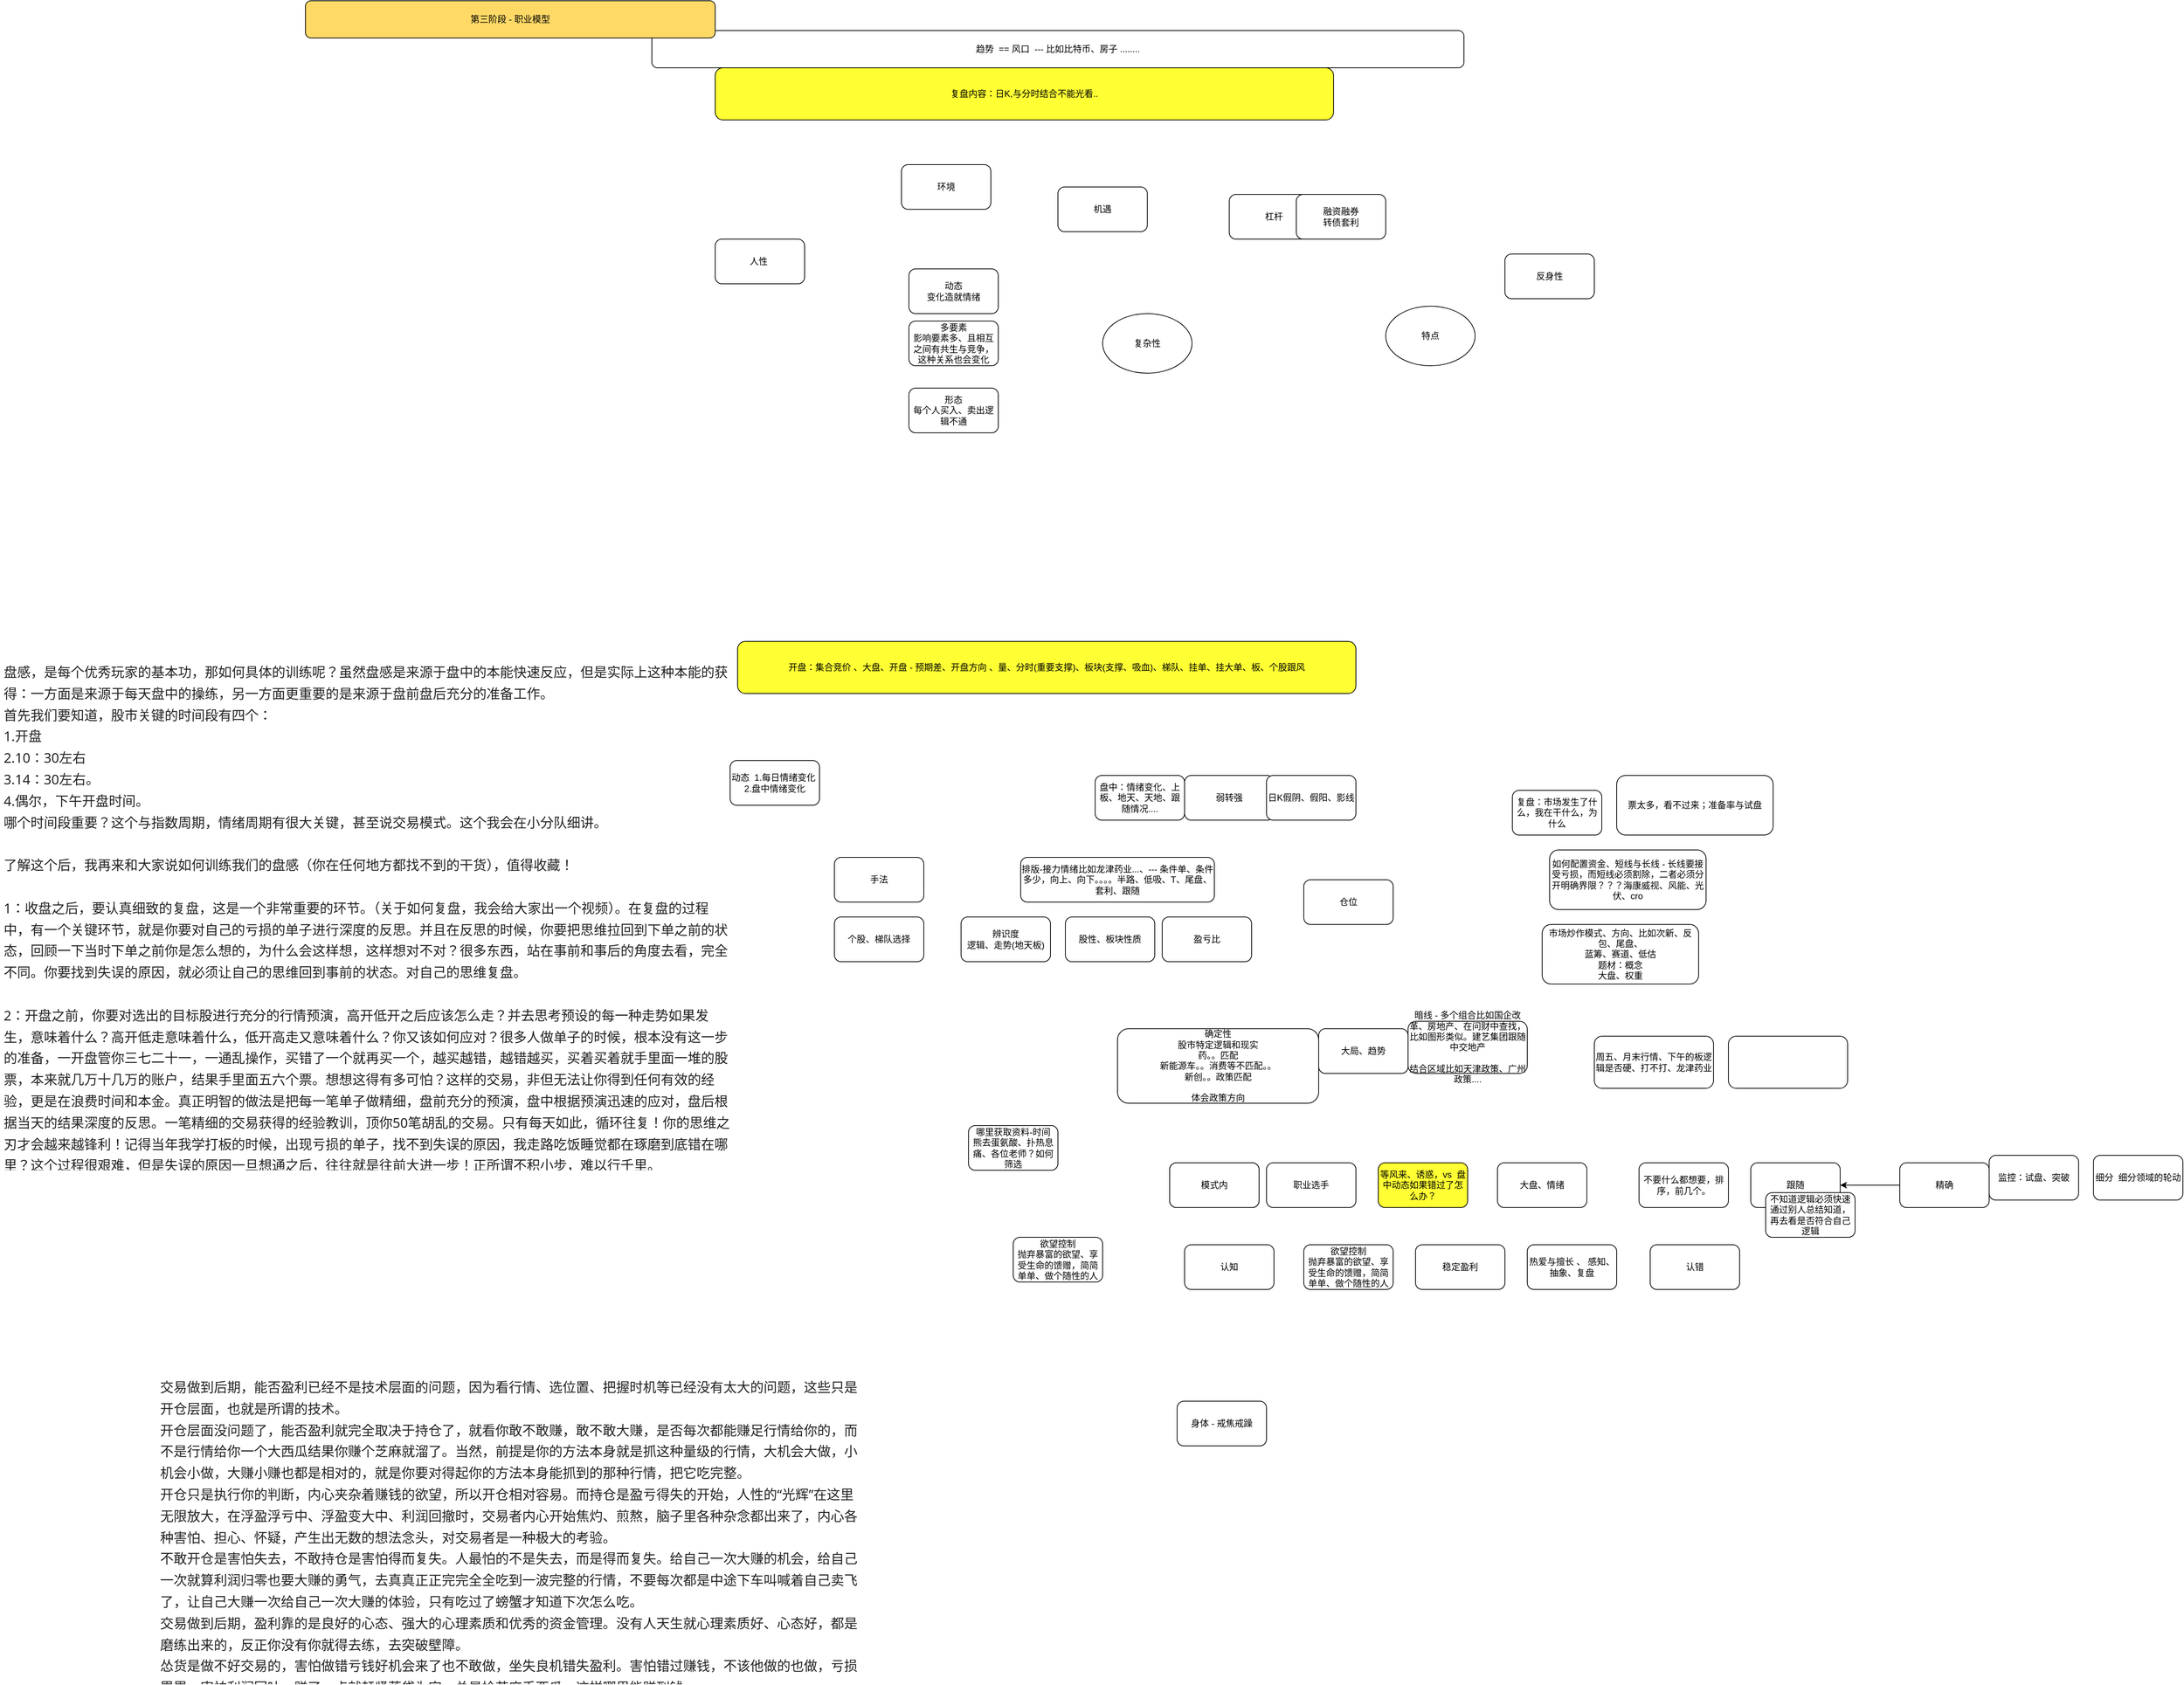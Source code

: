 <mxfile version="20.6.0" type="github">
  <diagram id="RXXUCTKQwMakJlzo57wv" name="第 1 页">
    <mxGraphModel dx="402078" dy="301000" grid="1" gridSize="10" guides="1" tooltips="1" connect="1" arrows="1" fold="1" page="1" pageScale="1" pageWidth="400000" pageHeight="300000" math="0" shadow="0">
      <root>
        <mxCell id="0" />
        <mxCell id="1" parent="0" />
        <mxCell id="KNFEzPkfdMRavhzlrTzj-1" value="复杂性" style="ellipse;whiteSpace=wrap;html=1;" vertex="1" parent="1">
          <mxGeometry x="870" y="-60" width="120" height="80" as="geometry" />
        </mxCell>
        <mxCell id="KNFEzPkfdMRavhzlrTzj-2" value="人性&amp;nbsp;" style="rounded=1;whiteSpace=wrap;html=1;" vertex="1" parent="1">
          <mxGeometry x="350" y="-160" width="120" height="60" as="geometry" />
        </mxCell>
        <mxCell id="KNFEzPkfdMRavhzlrTzj-3" value="多要素&lt;br&gt;影响要素多、且相互之间有共生与竞争，这种关系也会变化" style="rounded=1;whiteSpace=wrap;html=1;" vertex="1" parent="1">
          <mxGeometry x="610" y="-50" width="120" height="60" as="geometry" />
        </mxCell>
        <mxCell id="KNFEzPkfdMRavhzlrTzj-4" value="形态&lt;br&gt;每个人买入、卖出逻辑不通" style="rounded=1;whiteSpace=wrap;html=1;" vertex="1" parent="1">
          <mxGeometry x="610" y="40" width="120" height="60" as="geometry" />
        </mxCell>
        <mxCell id="KNFEzPkfdMRavhzlrTzj-5" value="特点" style="ellipse;whiteSpace=wrap;html=1;" vertex="1" parent="1">
          <mxGeometry x="1250" y="-70" width="120" height="80" as="geometry" />
        </mxCell>
        <mxCell id="KNFEzPkfdMRavhzlrTzj-6" value="反身性" style="rounded=1;whiteSpace=wrap;html=1;" vertex="1" parent="1">
          <mxGeometry x="1410" y="-140" width="120" height="60" as="geometry" />
        </mxCell>
        <mxCell id="KNFEzPkfdMRavhzlrTzj-7" value="动态&lt;br&gt;变化造就情绪" style="rounded=1;whiteSpace=wrap;html=1;" vertex="1" parent="1">
          <mxGeometry x="610" y="-120" width="120" height="60" as="geometry" />
        </mxCell>
        <mxCell id="KNFEzPkfdMRavhzlrTzj-8" value="环境" style="rounded=1;whiteSpace=wrap;html=1;" vertex="1" parent="1">
          <mxGeometry x="600" y="-260" width="120" height="60" as="geometry" />
        </mxCell>
        <mxCell id="KNFEzPkfdMRavhzlrTzj-9" value="大局、趋势" style="rounded=1;whiteSpace=wrap;html=1;" vertex="1" parent="1">
          <mxGeometry x="1160" y="900" width="120" height="60" as="geometry" />
        </mxCell>
        <mxCell id="KNFEzPkfdMRavhzlrTzj-10" value="模式内" style="rounded=1;whiteSpace=wrap;html=1;" vertex="1" parent="1">
          <mxGeometry x="960" y="1080" width="120" height="60" as="geometry" />
        </mxCell>
        <mxCell id="KNFEzPkfdMRavhzlrTzj-11" value="确定性&lt;br&gt;&lt;div&gt;股市特定逻辑和现实&lt;/div&gt;&lt;div&gt;药。。匹配&lt;/div&gt;&lt;div&gt;新能源车。。消费等不匹配。。&lt;/div&gt;&lt;div&gt;新创。。政策匹配&lt;/div&gt;&lt;div&gt;&lt;br&gt;&lt;/div&gt;&lt;div&gt;体会政策方向&lt;/div&gt;" style="rounded=1;whiteSpace=wrap;html=1;" vertex="1" parent="1">
          <mxGeometry x="890" y="900" width="270" height="100" as="geometry" />
        </mxCell>
        <mxCell id="KNFEzPkfdMRavhzlrTzj-12" value="仓位" style="rounded=1;whiteSpace=wrap;html=1;" vertex="1" parent="1">
          <mxGeometry x="1140" y="700" width="120" height="60" as="geometry" />
        </mxCell>
        <mxCell id="KNFEzPkfdMRavhzlrTzj-14" value="辨识度&lt;br&gt;逻辑、走势(地天板)" style="rounded=1;whiteSpace=wrap;html=1;" vertex="1" parent="1">
          <mxGeometry x="680" y="750" width="120" height="60" as="geometry" />
        </mxCell>
        <mxCell id="KNFEzPkfdMRavhzlrTzj-15" value="盈亏比" style="rounded=1;whiteSpace=wrap;html=1;" vertex="1" parent="1">
          <mxGeometry x="950" y="750" width="120" height="60" as="geometry" />
        </mxCell>
        <mxCell id="KNFEzPkfdMRavhzlrTzj-16" value="欲望控制&lt;br&gt;抛弃暴富的欲望、享受生命的馈赠，简简单单、做个随性的人" style="rounded=1;whiteSpace=wrap;html=1;" vertex="1" parent="1">
          <mxGeometry x="1140" y="1190" width="120" height="60" as="geometry" />
        </mxCell>
        <mxCell id="KNFEzPkfdMRavhzlrTzj-17" value="稳定盈利" style="rounded=1;whiteSpace=wrap;html=1;" vertex="1" parent="1">
          <mxGeometry x="1290" y="1190" width="120" height="60" as="geometry" />
        </mxCell>
        <mxCell id="KNFEzPkfdMRavhzlrTzj-19" value="&lt;h1&gt;&lt;span style=&quot;color: rgb(34, 34, 34); font-family: system-ui, -apple-system, &amp;quot;Segoe UI&amp;quot;, Rototo, Helvetica, Arial, sans-serif; font-size: 18px; font-weight: 400; background-color: rgb(255, 255, 255);&quot;&gt;盘感，是每个优秀玩家的基本功，那如何具体的训练呢？虽然盘感是来源于盘中的本能快速反应，但是实际上这种本能的获得：一方面是来源于每天盘中的操练，另一方面更重要的是来源于盘前盘后充分的准备工作。&lt;/span&gt;&lt;br style=&quot;box-sizing: border-box; color: rgb(34, 34, 34); font-family: system-ui, -apple-system, &amp;quot;Segoe UI&amp;quot;, Rototo, Helvetica, Arial, sans-serif; font-size: 18px; font-weight: 400; background-color: rgb(255, 255, 255);&quot;&gt;&lt;span style=&quot;color: rgb(34, 34, 34); font-family: system-ui, -apple-system, &amp;quot;Segoe UI&amp;quot;, Rototo, Helvetica, Arial, sans-serif; font-size: 18px; font-weight: 400; background-color: rgb(255, 255, 255);&quot;&gt;首先我们要知道，股市关键的时间段有四个：&lt;/span&gt;&lt;br style=&quot;box-sizing: border-box; color: rgb(34, 34, 34); font-family: system-ui, -apple-system, &amp;quot;Segoe UI&amp;quot;, Rototo, Helvetica, Arial, sans-serif; font-size: 18px; font-weight: 400; background-color: rgb(255, 255, 255);&quot;&gt;&lt;span style=&quot;color: rgb(34, 34, 34); font-family: system-ui, -apple-system, &amp;quot;Segoe UI&amp;quot;, Rototo, Helvetica, Arial, sans-serif; font-size: 18px; font-weight: 400; background-color: rgb(255, 255, 255);&quot;&gt;1.开盘&lt;/span&gt;&lt;br style=&quot;box-sizing: border-box; color: rgb(34, 34, 34); font-family: system-ui, -apple-system, &amp;quot;Segoe UI&amp;quot;, Rototo, Helvetica, Arial, sans-serif; font-size: 18px; font-weight: 400; background-color: rgb(255, 255, 255);&quot;&gt;&lt;span style=&quot;color: rgb(34, 34, 34); font-family: system-ui, -apple-system, &amp;quot;Segoe UI&amp;quot;, Rototo, Helvetica, Arial, sans-serif; font-size: 18px; font-weight: 400; background-color: rgb(255, 255, 255);&quot;&gt;2.10：30左右&lt;/span&gt;&lt;br style=&quot;box-sizing: border-box; color: rgb(34, 34, 34); font-family: system-ui, -apple-system, &amp;quot;Segoe UI&amp;quot;, Rototo, Helvetica, Arial, sans-serif; font-size: 18px; font-weight: 400; background-color: rgb(255, 255, 255);&quot;&gt;&lt;span style=&quot;color: rgb(34, 34, 34); font-family: system-ui, -apple-system, &amp;quot;Segoe UI&amp;quot;, Rototo, Helvetica, Arial, sans-serif; font-size: 18px; font-weight: 400; background-color: rgb(255, 255, 255);&quot;&gt;3.14：30左右。&lt;/span&gt;&lt;br style=&quot;box-sizing: border-box; color: rgb(34, 34, 34); font-family: system-ui, -apple-system, &amp;quot;Segoe UI&amp;quot;, Rototo, Helvetica, Arial, sans-serif; font-size: 18px; font-weight: 400; background-color: rgb(255, 255, 255);&quot;&gt;&lt;span style=&quot;color: rgb(34, 34, 34); font-family: system-ui, -apple-system, &amp;quot;Segoe UI&amp;quot;, Rototo, Helvetica, Arial, sans-serif; font-size: 18px; font-weight: 400; background-color: rgb(255, 255, 255);&quot;&gt;4.偶尔，下午开盘时间。&lt;/span&gt;&lt;br style=&quot;box-sizing: border-box; color: rgb(34, 34, 34); font-family: system-ui, -apple-system, &amp;quot;Segoe UI&amp;quot;, Rototo, Helvetica, Arial, sans-serif; font-size: 18px; font-weight: 400; background-color: rgb(255, 255, 255);&quot;&gt;&lt;span style=&quot;color: rgb(34, 34, 34); font-family: system-ui, -apple-system, &amp;quot;Segoe UI&amp;quot;, Rototo, Helvetica, Arial, sans-serif; font-size: 18px; font-weight: 400; background-color: rgb(255, 255, 255);&quot;&gt;哪个时间段重要？这个与指数周期，情绪周期有很大关键，甚至说交易模式。这个我会在小分队细讲。&lt;/span&gt;&lt;br style=&quot;box-sizing: border-box; color: rgb(34, 34, 34); font-family: system-ui, -apple-system, &amp;quot;Segoe UI&amp;quot;, Rototo, Helvetica, Arial, sans-serif; font-size: 18px; font-weight: 400; background-color: rgb(255, 255, 255);&quot;&gt;&lt;br style=&quot;box-sizing: border-box; color: rgb(34, 34, 34); font-family: system-ui, -apple-system, &amp;quot;Segoe UI&amp;quot;, Rototo, Helvetica, Arial, sans-serif; font-size: 18px; font-weight: 400; background-color: rgb(255, 255, 255);&quot;&gt;&lt;span style=&quot;color: rgb(34, 34, 34); font-family: system-ui, -apple-system, &amp;quot;Segoe UI&amp;quot;, Rototo, Helvetica, Arial, sans-serif; font-size: 18px; font-weight: 400; background-color: rgb(255, 255, 255);&quot;&gt;了解这个后，我再来和大家说如何训练我们的盘感（你在任何地方都找不到的干货），值得收藏！&lt;/span&gt;&lt;br style=&quot;box-sizing: border-box; color: rgb(34, 34, 34); font-family: system-ui, -apple-system, &amp;quot;Segoe UI&amp;quot;, Rototo, Helvetica, Arial, sans-serif; font-size: 18px; font-weight: 400; background-color: rgb(255, 255, 255);&quot;&gt;&lt;br style=&quot;box-sizing: border-box; color: rgb(34, 34, 34); font-family: system-ui, -apple-system, &amp;quot;Segoe UI&amp;quot;, Rototo, Helvetica, Arial, sans-serif; font-size: 18px; font-weight: 400; background-color: rgb(255, 255, 255);&quot;&gt;&lt;span style=&quot;color: rgb(34, 34, 34); font-family: system-ui, -apple-system, &amp;quot;Segoe UI&amp;quot;, Rototo, Helvetica, Arial, sans-serif; font-size: 18px; font-weight: 400; background-color: rgb(255, 255, 255);&quot;&gt; 1：收盘之后，要认真细致的复盘，这是一个非常重要的环节。（关于如何复盘，我会给大家出一个视频）。在复盘的过程中，有一个关键环节，就是你要对自己的亏损的单子进行深度的反思。并且在反思的时候，你要把思维拉回到下单之前的状态，回顾一下当时下单之前你是怎么想的，为什么会这样想，这样想对不对？很多东西，站在事前和事后的角度去看，完全不同。你要找到失误的原因，就必须让自己的思维回到事前的状态。对自己的思维复盘。&lt;/span&gt;&lt;br style=&quot;box-sizing: border-box; color: rgb(34, 34, 34); font-family: system-ui, -apple-system, &amp;quot;Segoe UI&amp;quot;, Rototo, Helvetica, Arial, sans-serif; font-size: 18px; font-weight: 400; background-color: rgb(255, 255, 255);&quot;&gt;&lt;br style=&quot;box-sizing: border-box; color: rgb(34, 34, 34); font-family: system-ui, -apple-system, &amp;quot;Segoe UI&amp;quot;, Rototo, Helvetica, Arial, sans-serif; font-size: 18px; font-weight: 400; background-color: rgb(255, 255, 255);&quot;&gt;&lt;span style=&quot;color: rgb(34, 34, 34); font-family: system-ui, -apple-system, &amp;quot;Segoe UI&amp;quot;, Rototo, Helvetica, Arial, sans-serif; font-size: 18px; font-weight: 400; background-color: rgb(255, 255, 255);&quot;&gt;2：开盘之前，你要对选出的目标股进行充分的行情预演，高开低开之后应该怎么走？并去思考预设的每一种走势如果发生，意味着什么？高开低走意味着什么，低开高走又意味着什么？你又该如何应对？很多人做单子的时候，根本没有这一步的准备，一开盘管你三七二十一，一通乱操作，买错了一个就再买一个，越买越错，越错越买，买着买着就手里面一堆的股票，本来就几万十几万的账户，结果手里面五六个票。想想这得有多可怕？这样的交易，非但无法让你得到任何有效的经验，更是在浪费时间和本金。真正明智的做法是把每一笔单子做精细，盘前充分的预演，盘中根据预演迅速的应对，盘后根据当天的结果深度的反思。一笔精细的交易获得的经验教训，顶你50笔胡乱的交易。只有每天如此，循环往复！你的思维之刃才会越来越锋利！记得当年我学打板的时候，出现亏损的单子，找不到失误的原因，我走路吃饭睡觉都在琢磨到底错在哪里？这个过程很艰难，但是失误的原因一旦想通之后，往往就是往前大进一步！正所谓不积小步，难以行千里。&lt;/span&gt;&lt;br style=&quot;box-sizing: border-box; color: rgb(34, 34, 34); font-family: system-ui, -apple-system, &amp;quot;Segoe UI&amp;quot;, Rototo, Helvetica, Arial, sans-serif; font-size: 18px; font-weight: 400; background-color: rgb(255, 255, 255);&quot;&gt;&lt;br style=&quot;box-sizing: border-box; color: rgb(34, 34, 34); font-family: system-ui, -apple-system, &amp;quot;Segoe UI&amp;quot;, Rototo, Helvetica, Arial, sans-serif; font-size: 18px; font-weight: 400; background-color: rgb(255, 255, 255);&quot;&gt;&lt;span style=&quot;color: rgb(34, 34, 34); font-family: system-ui, -apple-system, &amp;quot;Segoe UI&amp;quot;, Rototo, Helvetica, Arial, sans-serif; font-size: 18px; font-weight: 400; background-color: rgb(255, 255, 255);&quot;&gt;3：再来说盘中的应对，如果盘中的走势，正好是你盘前预演的走势，那么果断出击，不要怕出错，就是要敢于犯错。错了再进入盘后反思的流程，找到错的原因。如果盘中的变化，是你之前根本就没有想到的呢？如果是你还没有买进，那么就先看懂这种变化，如果看不懂，就不要动，不要急于进场，局势你都没看懂就杀进去？行情在涨，但是你没看懂，就说明这个上涨和你没关系，这钱不是你该赚的。只做自己能看懂的交易，这是一个基本的原则！如果你头一天已经买了，今天你手里个股的盘面变化，完全超出你的预期，无论这种变化对你是有利还是不利，除非你能迅速的明白这种变化的原因，不然你就要做好随时离场的准备，迅速的做好应对的计划。只有可控的交易才是正确的交易，一切不可控的变化发生的时候，你要做的就是先跳出来想明白，想明白了再进场。&lt;/span&gt;&lt;br&gt;&lt;/h1&gt;" style="text;html=1;strokeColor=none;fillColor=none;spacing=5;spacingTop=-20;whiteSpace=wrap;overflow=hidden;rounded=0;" vertex="1" parent="1">
          <mxGeometry x="-610" y="400" width="990" height="690" as="geometry" />
        </mxCell>
        <mxCell id="KNFEzPkfdMRavhzlrTzj-20" value="&lt;h1&gt;&lt;span style=&quot;color: rgb(34, 34, 34); font-family: system-ui, -apple-system, &amp;quot;Segoe UI&amp;quot;, Rototo, Helvetica, Arial, sans-serif; font-size: 18px; font-weight: 400; background-color: rgb(255, 255, 255);&quot;&gt;交易做到后期，能否盈利已经不是技术层面的问题，因为看行情、选位置、把握时机等已经没有太大的问题，这些只是开仓层面，也就是所谓的技术。&lt;/span&gt;&lt;br style=&quot;box-sizing: border-box; color: rgb(34, 34, 34); font-family: system-ui, -apple-system, &amp;quot;Segoe UI&amp;quot;, Rototo, Helvetica, Arial, sans-serif; font-size: 18px; font-weight: 400; background-color: rgb(255, 255, 255);&quot;&gt;&lt;span style=&quot;color: rgb(34, 34, 34); font-family: system-ui, -apple-system, &amp;quot;Segoe UI&amp;quot;, Rototo, Helvetica, Arial, sans-serif; font-size: 18px; font-weight: 400; background-color: rgb(255, 255, 255);&quot;&gt;开仓层面没问题了，能否盈利就完全取决于持仓了，就看你敢不敢赚，敢不敢大赚，是否每次都能赚足行情给你的，而不是行情给你一个大西瓜结果你赚个芝麻就溜了。当然，前提是你的方法本身就是抓这种量级的行情，大机会大做，小机会小做，大赚小赚也都是相对的，就是你要对得起你的方法本身能抓到的那种行情，把它吃完整。&lt;/span&gt;&lt;br style=&quot;box-sizing: border-box; color: rgb(34, 34, 34); font-family: system-ui, -apple-system, &amp;quot;Segoe UI&amp;quot;, Rototo, Helvetica, Arial, sans-serif; font-size: 18px; font-weight: 400; background-color: rgb(255, 255, 255);&quot;&gt;&lt;span style=&quot;color: rgb(34, 34, 34); font-family: system-ui, -apple-system, &amp;quot;Segoe UI&amp;quot;, Rototo, Helvetica, Arial, sans-serif; font-size: 18px; font-weight: 400; background-color: rgb(255, 255, 255);&quot;&gt;开仓只是执行你的判断，内心夹杂着赚钱的欲望，所以开仓相对容易。而持仓是盈亏得失的开始，人性的“光辉”在这里无限放大，在浮盈浮亏中、浮盈变大中、利润回撤时，交易者内心开始焦灼、煎熬，脑子里各种杂念都出来了，内心各种害怕、担心、怀疑，产生出无数的想法念头，对交易者是一种极大的考验。&lt;/span&gt;&lt;br style=&quot;box-sizing: border-box; color: rgb(34, 34, 34); font-family: system-ui, -apple-system, &amp;quot;Segoe UI&amp;quot;, Rototo, Helvetica, Arial, sans-serif; font-size: 18px; font-weight: 400; background-color: rgb(255, 255, 255);&quot;&gt;&lt;span style=&quot;color: rgb(34, 34, 34); font-family: system-ui, -apple-system, &amp;quot;Segoe UI&amp;quot;, Rototo, Helvetica, Arial, sans-serif; font-size: 18px; font-weight: 400; background-color: rgb(255, 255, 255);&quot;&gt;不敢开仓是害怕失去，不敢持仓是害怕得而复失。人最怕的不是失去，而是得而复失。给自己一次大赚的机会，给自己一次就算利润归零也要大赚的勇气，去真真正正完完全全吃到一波完整的行情，不要每次都是中途下车叫喊着自己卖飞了，让自己大赚一次给自己一次大赚的体验，只有吃过了螃蟹才知道下次怎么吃。&lt;/span&gt;&lt;br style=&quot;box-sizing: border-box; color: rgb(34, 34, 34); font-family: system-ui, -apple-system, &amp;quot;Segoe UI&amp;quot;, Rototo, Helvetica, Arial, sans-serif; font-size: 18px; font-weight: 400; background-color: rgb(255, 255, 255);&quot;&gt;&lt;span style=&quot;color: rgb(34, 34, 34); font-family: system-ui, -apple-system, &amp;quot;Segoe UI&amp;quot;, Rototo, Helvetica, Arial, sans-serif; font-size: 18px; font-weight: 400; background-color: rgb(255, 255, 255);&quot;&gt;交易做到后期，盈利靠的是良好的心态、强大的心理素质和优秀的资金管理。没有人天生就心理素质好、心态好，都是磨练出来的，反正你没有你就得去练，去突破壁障。&lt;/span&gt;&lt;br style=&quot;box-sizing: border-box; color: rgb(34, 34, 34); font-family: system-ui, -apple-system, &amp;quot;Segoe UI&amp;quot;, Rototo, Helvetica, Arial, sans-serif; font-size: 18px; font-weight: 400; background-color: rgb(255, 255, 255);&quot;&gt;&lt;span style=&quot;color: rgb(34, 34, 34); font-family: system-ui, -apple-system, &amp;quot;Segoe UI&amp;quot;, Rototo, Helvetica, Arial, sans-serif; font-size: 18px; font-weight: 400; background-color: rgb(255, 255, 255);&quot;&gt;怂货是做不好交易的，害怕做错亏钱好机会来了也不敢做，坐失良机错失盈利。害怕错过赚钱，不该他做的也做，亏损累累。害怕利润回吐，赚了一点就赶紧落袋为安，总是捡芝麻丢西瓜。这样哪里能赚到钱。&lt;/span&gt;&lt;br style=&quot;box-sizing: border-box; color: rgb(34, 34, 34); font-family: system-ui, -apple-system, &amp;quot;Segoe UI&amp;quot;, Rototo, Helvetica, Arial, sans-serif; font-size: 18px; font-weight: 400; background-color: rgb(255, 255, 255);&quot;&gt;&lt;span style=&quot;color: rgb(34, 34, 34); font-family: system-ui, -apple-system, &amp;quot;Segoe UI&amp;quot;, Rototo, Helvetica, Arial, sans-serif; font-size: 18px; font-weight: 400; background-color: rgb(255, 255, 255);&quot;&gt;要做一个洒脱的勇者，勇不是鲁莽。&lt;/span&gt;&lt;br style=&quot;box-sizing: border-box; color: rgb(34, 34, 34); font-family: system-ui, -apple-system, &amp;quot;Segoe UI&amp;quot;, Rototo, Helvetica, Arial, sans-serif; font-size: 18px; font-weight: 400; background-color: rgb(255, 255, 255);&quot;&gt;&lt;span style=&quot;color: rgb(34, 34, 34); font-family: system-ui, -apple-system, &amp;quot;Segoe UI&amp;quot;, Rototo, Helvetica, Arial, sans-serif; font-size: 18px; font-weight: 400; background-color: rgb(255, 255, 255);&quot;&gt;该做的敢于去做（这是勇），亏了就亏了吧没什么（这是洒脱）。&lt;/span&gt;&lt;br style=&quot;box-sizing: border-box; color: rgb(34, 34, 34); font-family: system-ui, -apple-system, &amp;quot;Segoe UI&amp;quot;, Rototo, Helvetica, Arial, sans-serif; font-size: 18px; font-weight: 400; background-color: rgb(255, 255, 255);&quot;&gt;&lt;span style=&quot;color: rgb(34, 34, 34); font-family: system-ui, -apple-system, &amp;quot;Segoe UI&amp;quot;, Rototo, Helvetica, Arial, sans-serif; font-size: 18px; font-weight: 400; background-color: rgb(255, 255, 255);&quot;&gt;不该做的敢于错过（这是勇），不该自己赚的错过就错过吧（这是洒脱）。&lt;/span&gt;&lt;br style=&quot;box-sizing: border-box; color: rgb(34, 34, 34); font-family: system-ui, -apple-system, &amp;quot;Segoe UI&amp;quot;, Rototo, Helvetica, Arial, sans-serif; font-size: 18px; font-weight: 400; background-color: rgb(255, 255, 255);&quot;&gt;&lt;span style=&quot;color: rgb(34, 34, 34); font-family: system-ui, -apple-system, &amp;quot;Segoe UI&amp;quot;, Rototo, Helvetica, Arial, sans-serif; font-size: 18px; font-weight: 400; background-color: rgb(255, 255, 255);&quot;&gt;敢于舍小利去博大利（这是勇），利润回吐了就回吐了吧（这是洒脱）。&lt;/span&gt;&lt;br style=&quot;box-sizing: border-box; color: rgb(34, 34, 34); font-family: system-ui, -apple-system, &amp;quot;Segoe UI&amp;quot;, Rototo, Helvetica, Arial, sans-serif; font-size: 18px; font-weight: 400; background-color: rgb(255, 255, 255);&quot;&gt;&lt;span style=&quot;color: rgb(34, 34, 34); font-family: system-ui, -apple-system, &amp;quot;Segoe UI&amp;quot;, Rototo, Helvetica, Arial, sans-serif; font-size: 18px; font-weight: 400; background-color: rgb(255, 255, 255);&quot;&gt;我接触到的能够盈利的期友，大多这种洒脱的性格，也发现他们做起交易来没一个怂的，机会来了都是大胆的干，做对了都敢大胆的赚。&lt;/span&gt;&lt;br style=&quot;box-sizing: border-box; color: rgb(34, 34, 34); font-family: system-ui, -apple-system, &amp;quot;Segoe UI&amp;quot;, Rototo, Helvetica, Arial, sans-serif; font-size: 18px; font-weight: 400; background-color: rgb(255, 255, 255);&quot;&gt;&lt;span style=&quot;color: rgb(34, 34, 34); font-family: system-ui, -apple-system, &amp;quot;Segoe UI&amp;quot;, Rototo, Helvetica, Arial, sans-serif; font-size: 18px; font-weight: 400; background-color: rgb(255, 255, 255);&quot;&gt;想想你为什么不能盈利？没机会的时候瞎做，遍体鳞伤，机会来了又不敢做了，做对了吧又不敢赚，那还怎么赚钱？&lt;/span&gt;&lt;br&gt;&lt;/h1&gt;" style="text;html=1;strokeColor=none;fillColor=none;spacing=5;spacingTop=-20;whiteSpace=wrap;overflow=hidden;rounded=0;" vertex="1" parent="1">
          <mxGeometry x="-400" y="1360" width="950" height="420" as="geometry" />
        </mxCell>
        <mxCell id="KNFEzPkfdMRavhzlrTzj-21" value="杠杆" style="rounded=1;whiteSpace=wrap;html=1;" vertex="1" parent="1">
          <mxGeometry x="1040" y="-220" width="120" height="60" as="geometry" />
        </mxCell>
        <mxCell id="KNFEzPkfdMRavhzlrTzj-22" value="机遇" style="rounded=1;whiteSpace=wrap;html=1;" vertex="1" parent="1">
          <mxGeometry x="810" y="-230" width="120" height="60" as="geometry" />
        </mxCell>
        <mxCell id="KNFEzPkfdMRavhzlrTzj-23" value="趋势&amp;nbsp; == 风口&amp;nbsp; --- 比如比特币、房子 ........" style="rounded=1;whiteSpace=wrap;html=1;" vertex="1" parent="1">
          <mxGeometry x="265" y="-440" width="1090" height="50" as="geometry" />
        </mxCell>
        <mxCell id="KNFEzPkfdMRavhzlrTzj-26" value="认知" style="rounded=1;whiteSpace=wrap;html=1;" vertex="1" parent="1">
          <mxGeometry x="980" y="1190" width="120" height="60" as="geometry" />
        </mxCell>
        <mxCell id="KNFEzPkfdMRavhzlrTzj-27" value="哪里获取资料-时间&lt;br&gt;熊去蛋氨酸、扑热息痛、各位老师？如何筛选" style="rounded=1;whiteSpace=wrap;html=1;" vertex="1" parent="1">
          <mxGeometry x="690" y="1030" width="120" height="60" as="geometry" />
        </mxCell>
        <mxCell id="KNFEzPkfdMRavhzlrTzj-28" value="个股、梯队选择" style="rounded=1;whiteSpace=wrap;html=1;" vertex="1" parent="1">
          <mxGeometry x="510" y="750" width="120" height="60" as="geometry" />
        </mxCell>
        <mxCell id="KNFEzPkfdMRavhzlrTzj-29" value="手法" style="rounded=1;whiteSpace=wrap;html=1;" vertex="1" parent="1">
          <mxGeometry x="510" y="670" width="120" height="60" as="geometry" />
        </mxCell>
        <mxCell id="KNFEzPkfdMRavhzlrTzj-30" value="排版-接力情绪比如龙津药业...、--- 条件单、条件多少，向上、向下。。。。半路、低吸、T、尾盘、套利、跟随" style="rounded=1;whiteSpace=wrap;html=1;" vertex="1" parent="1">
          <mxGeometry x="760" y="670" width="260" height="60" as="geometry" />
        </mxCell>
        <mxCell id="KNFEzPkfdMRavhzlrTzj-31" value="复盘：市场发生了什么，我在干什么，为什么" style="rounded=1;whiteSpace=wrap;html=1;" vertex="1" parent="1">
          <mxGeometry x="1420" y="580" width="120" height="60" as="geometry" />
        </mxCell>
        <mxCell id="KNFEzPkfdMRavhzlrTzj-32" value="欲望控制&lt;br&gt;抛弃暴富的欲望、享受生命的馈赠，简简单单、做个随性的人" style="rounded=1;whiteSpace=wrap;html=1;" vertex="1" parent="1">
          <mxGeometry x="750" y="1180" width="120" height="60" as="geometry" />
        </mxCell>
        <mxCell id="KNFEzPkfdMRavhzlrTzj-33" value="身体 - 戒焦戒躁" style="rounded=1;whiteSpace=wrap;html=1;" vertex="1" parent="1">
          <mxGeometry x="970" y="1400" width="120" height="60" as="geometry" />
        </mxCell>
        <mxCell id="KNFEzPkfdMRavhzlrTzj-34" value="热爱与擅长 、 感知、抽象、复盘" style="rounded=1;whiteSpace=wrap;html=1;" vertex="1" parent="1">
          <mxGeometry x="1440" y="1190" width="120" height="60" as="geometry" />
        </mxCell>
        <mxCell id="KNFEzPkfdMRavhzlrTzj-35" value="职业选手" style="rounded=1;whiteSpace=wrap;html=1;" vertex="1" parent="1">
          <mxGeometry x="1090" y="1080" width="120" height="60" as="geometry" />
        </mxCell>
        <mxCell id="KNFEzPkfdMRavhzlrTzj-36" value="如何配置资金、短线与长线 - 长线要接受亏损，而短线必须割除，二者必须分开明确界限？？？海康威视、风能、光伏、cro" style="rounded=1;whiteSpace=wrap;html=1;" vertex="1" parent="1">
          <mxGeometry x="1470" y="660" width="210" height="80" as="geometry" />
        </mxCell>
        <mxCell id="KNFEzPkfdMRavhzlrTzj-37" value="盘中：情绪变化、上板、地天、天地、跟随情况...." style="rounded=1;whiteSpace=wrap;html=1;" vertex="1" parent="1">
          <mxGeometry x="860" y="560" width="120" height="60" as="geometry" />
        </mxCell>
        <mxCell id="KNFEzPkfdMRavhzlrTzj-38" value="第三阶段 - 职业模型" style="rounded=1;whiteSpace=wrap;html=1;fillColor=#FFD966;" vertex="1" parent="1">
          <mxGeometry x="-200" y="-480" width="550" height="50" as="geometry" />
        </mxCell>
        <mxCell id="KNFEzPkfdMRavhzlrTzj-39" value="动态&amp;nbsp; 1.每日情绪变化&amp;nbsp; 2.盘中情绪变化" style="rounded=1;whiteSpace=wrap;html=1;" vertex="1" parent="1">
          <mxGeometry x="370" y="540" width="120" height="60" as="geometry" />
        </mxCell>
        <mxCell id="KNFEzPkfdMRavhzlrTzj-40" value="等风来、诱惑，vs&amp;nbsp; 盘中动态如果错过了怎么办？" style="rounded=1;whiteSpace=wrap;html=1;fillColor=#FFFF33;" vertex="1" parent="1">
          <mxGeometry x="1240" y="1080" width="120" height="60" as="geometry" />
        </mxCell>
        <mxCell id="KNFEzPkfdMRavhzlrTzj-41" value="大盘、情绪" style="rounded=1;whiteSpace=wrap;html=1;" vertex="1" parent="1">
          <mxGeometry x="1400" y="1080" width="120" height="60" as="geometry" />
        </mxCell>
        <mxCell id="KNFEzPkfdMRavhzlrTzj-42" value="市场炒作模式、方向、比如次新、反包、尾盘、&lt;br&gt;蓝筹、赛道、低估&lt;br&gt;题材：概念&lt;br&gt;大盘、权重" style="rounded=1;whiteSpace=wrap;html=1;" vertex="1" parent="1">
          <mxGeometry x="1460" y="760" width="210" height="80" as="geometry" />
        </mxCell>
        <mxCell id="KNFEzPkfdMRavhzlrTzj-43" value="复盘内容：日K,与分时结合不能光看.." style="whiteSpace=wrap;html=1;rounded=1;fillColor=#FFFF33;" vertex="1" parent="1">
          <mxGeometry x="350" y="-390" width="830" height="70" as="geometry" />
        </mxCell>
        <mxCell id="KNFEzPkfdMRavhzlrTzj-44" value="融资融券&lt;br&gt;转债套利" style="rounded=1;whiteSpace=wrap;html=1;" vertex="1" parent="1">
          <mxGeometry x="1130" y="-220" width="120" height="60" as="geometry" />
        </mxCell>
        <mxCell id="KNFEzPkfdMRavhzlrTzj-45" value="开盘：集合竞价 、大盘、开盘 - 预期差、开盘方向 、量、分时(重要支撑)、板块(支撑、吸血)、梯队、挂单、挂大单、板、个股跟风" style="whiteSpace=wrap;html=1;rounded=1;fillColor=#FFFF33;" vertex="1" parent="1">
          <mxGeometry x="380" y="380" width="830" height="70" as="geometry" />
        </mxCell>
        <mxCell id="KNFEzPkfdMRavhzlrTzj-46" value="股性、板块性质" style="rounded=1;whiteSpace=wrap;html=1;" vertex="1" parent="1">
          <mxGeometry x="820" y="750" width="120" height="60" as="geometry" />
        </mxCell>
        <mxCell id="KNFEzPkfdMRavhzlrTzj-47" value="暗线 - 多个组合比如国企改革、房地产、在问财中查找，比如图形类似。建艺集团跟随中交地产&lt;br&gt;&lt;br&gt;结合区域比如天津政策、广州政策...." style="rounded=1;whiteSpace=wrap;html=1;" vertex="1" parent="1">
          <mxGeometry x="1280" y="890" width="160" height="70" as="geometry" />
        </mxCell>
        <mxCell id="KNFEzPkfdMRavhzlrTzj-48" value="不要什么都想要，排序，前几个。" style="rounded=1;whiteSpace=wrap;html=1;" vertex="1" parent="1">
          <mxGeometry x="1590" y="1080" width="120" height="60" as="geometry" />
        </mxCell>
        <mxCell id="KNFEzPkfdMRavhzlrTzj-49" value="票太多，看不过来；准备率与试盘" style="rounded=1;whiteSpace=wrap;html=1;" vertex="1" parent="1">
          <mxGeometry x="1560" y="560" width="210" height="80" as="geometry" />
        </mxCell>
        <mxCell id="KNFEzPkfdMRavhzlrTzj-50" value="跟随" style="rounded=1;whiteSpace=wrap;html=1;" vertex="1" parent="1">
          <mxGeometry x="1740" y="1080" width="120" height="60" as="geometry" />
        </mxCell>
        <mxCell id="KNFEzPkfdMRavhzlrTzj-51" value="周五、月末行情、下午的板逻辑是否硬、打不打、龙津药业" style="rounded=1;whiteSpace=wrap;html=1;" vertex="1" parent="1">
          <mxGeometry x="1530" y="910" width="160" height="70" as="geometry" />
        </mxCell>
        <mxCell id="KNFEzPkfdMRavhzlrTzj-59" value="" style="edgeStyle=orthogonalEdgeStyle;rounded=0;orthogonalLoop=1;jettySize=auto;html=1;" edge="1" parent="1" source="KNFEzPkfdMRavhzlrTzj-52" target="KNFEzPkfdMRavhzlrTzj-50">
          <mxGeometry relative="1" as="geometry" />
        </mxCell>
        <mxCell id="KNFEzPkfdMRavhzlrTzj-52" value="精确" style="rounded=1;whiteSpace=wrap;html=1;" vertex="1" parent="1">
          <mxGeometry x="1940" y="1080" width="120" height="60" as="geometry" />
        </mxCell>
        <mxCell id="KNFEzPkfdMRavhzlrTzj-53" value="弱转强" style="rounded=1;whiteSpace=wrap;html=1;" vertex="1" parent="1">
          <mxGeometry x="980" y="560" width="120" height="60" as="geometry" />
        </mxCell>
        <mxCell id="KNFEzPkfdMRavhzlrTzj-54" value="日K假阴、假阳、影线" style="rounded=1;whiteSpace=wrap;html=1;" vertex="1" parent="1">
          <mxGeometry x="1090" y="560" width="120" height="60" as="geometry" />
        </mxCell>
        <mxCell id="KNFEzPkfdMRavhzlrTzj-55" value="监控：试盘、突破" style="rounded=1;whiteSpace=wrap;html=1;" vertex="1" parent="1">
          <mxGeometry x="2060" y="1070" width="120" height="60" as="geometry" />
        </mxCell>
        <mxCell id="KNFEzPkfdMRavhzlrTzj-56" value="" style="rounded=1;whiteSpace=wrap;html=1;" vertex="1" parent="1">
          <mxGeometry x="1710" y="910" width="160" height="70" as="geometry" />
        </mxCell>
        <mxCell id="KNFEzPkfdMRavhzlrTzj-57" value="模式内" style="rounded=1;whiteSpace=wrap;html=1;" vertex="1" parent="1">
          <mxGeometry x="960" y="1080" width="120" height="60" as="geometry" />
        </mxCell>
        <mxCell id="KNFEzPkfdMRavhzlrTzj-58" value="认错" style="rounded=1;whiteSpace=wrap;html=1;" vertex="1" parent="1">
          <mxGeometry x="1605" y="1190" width="120" height="60" as="geometry" />
        </mxCell>
        <mxCell id="KNFEzPkfdMRavhzlrTzj-60" value="不知道逻辑必须快速通过别人总结知道，再去看是否符合自己逻辑" style="rounded=1;whiteSpace=wrap;html=1;" vertex="1" parent="1">
          <mxGeometry x="1760" y="1120" width="120" height="60" as="geometry" />
        </mxCell>
        <mxCell id="KNFEzPkfdMRavhzlrTzj-61" value="细分&amp;nbsp; 细分领域的轮动" style="rounded=1;whiteSpace=wrap;html=1;" vertex="1" parent="1">
          <mxGeometry x="2200" y="1070" width="120" height="60" as="geometry" />
        </mxCell>
      </root>
    </mxGraphModel>
  </diagram>
</mxfile>

